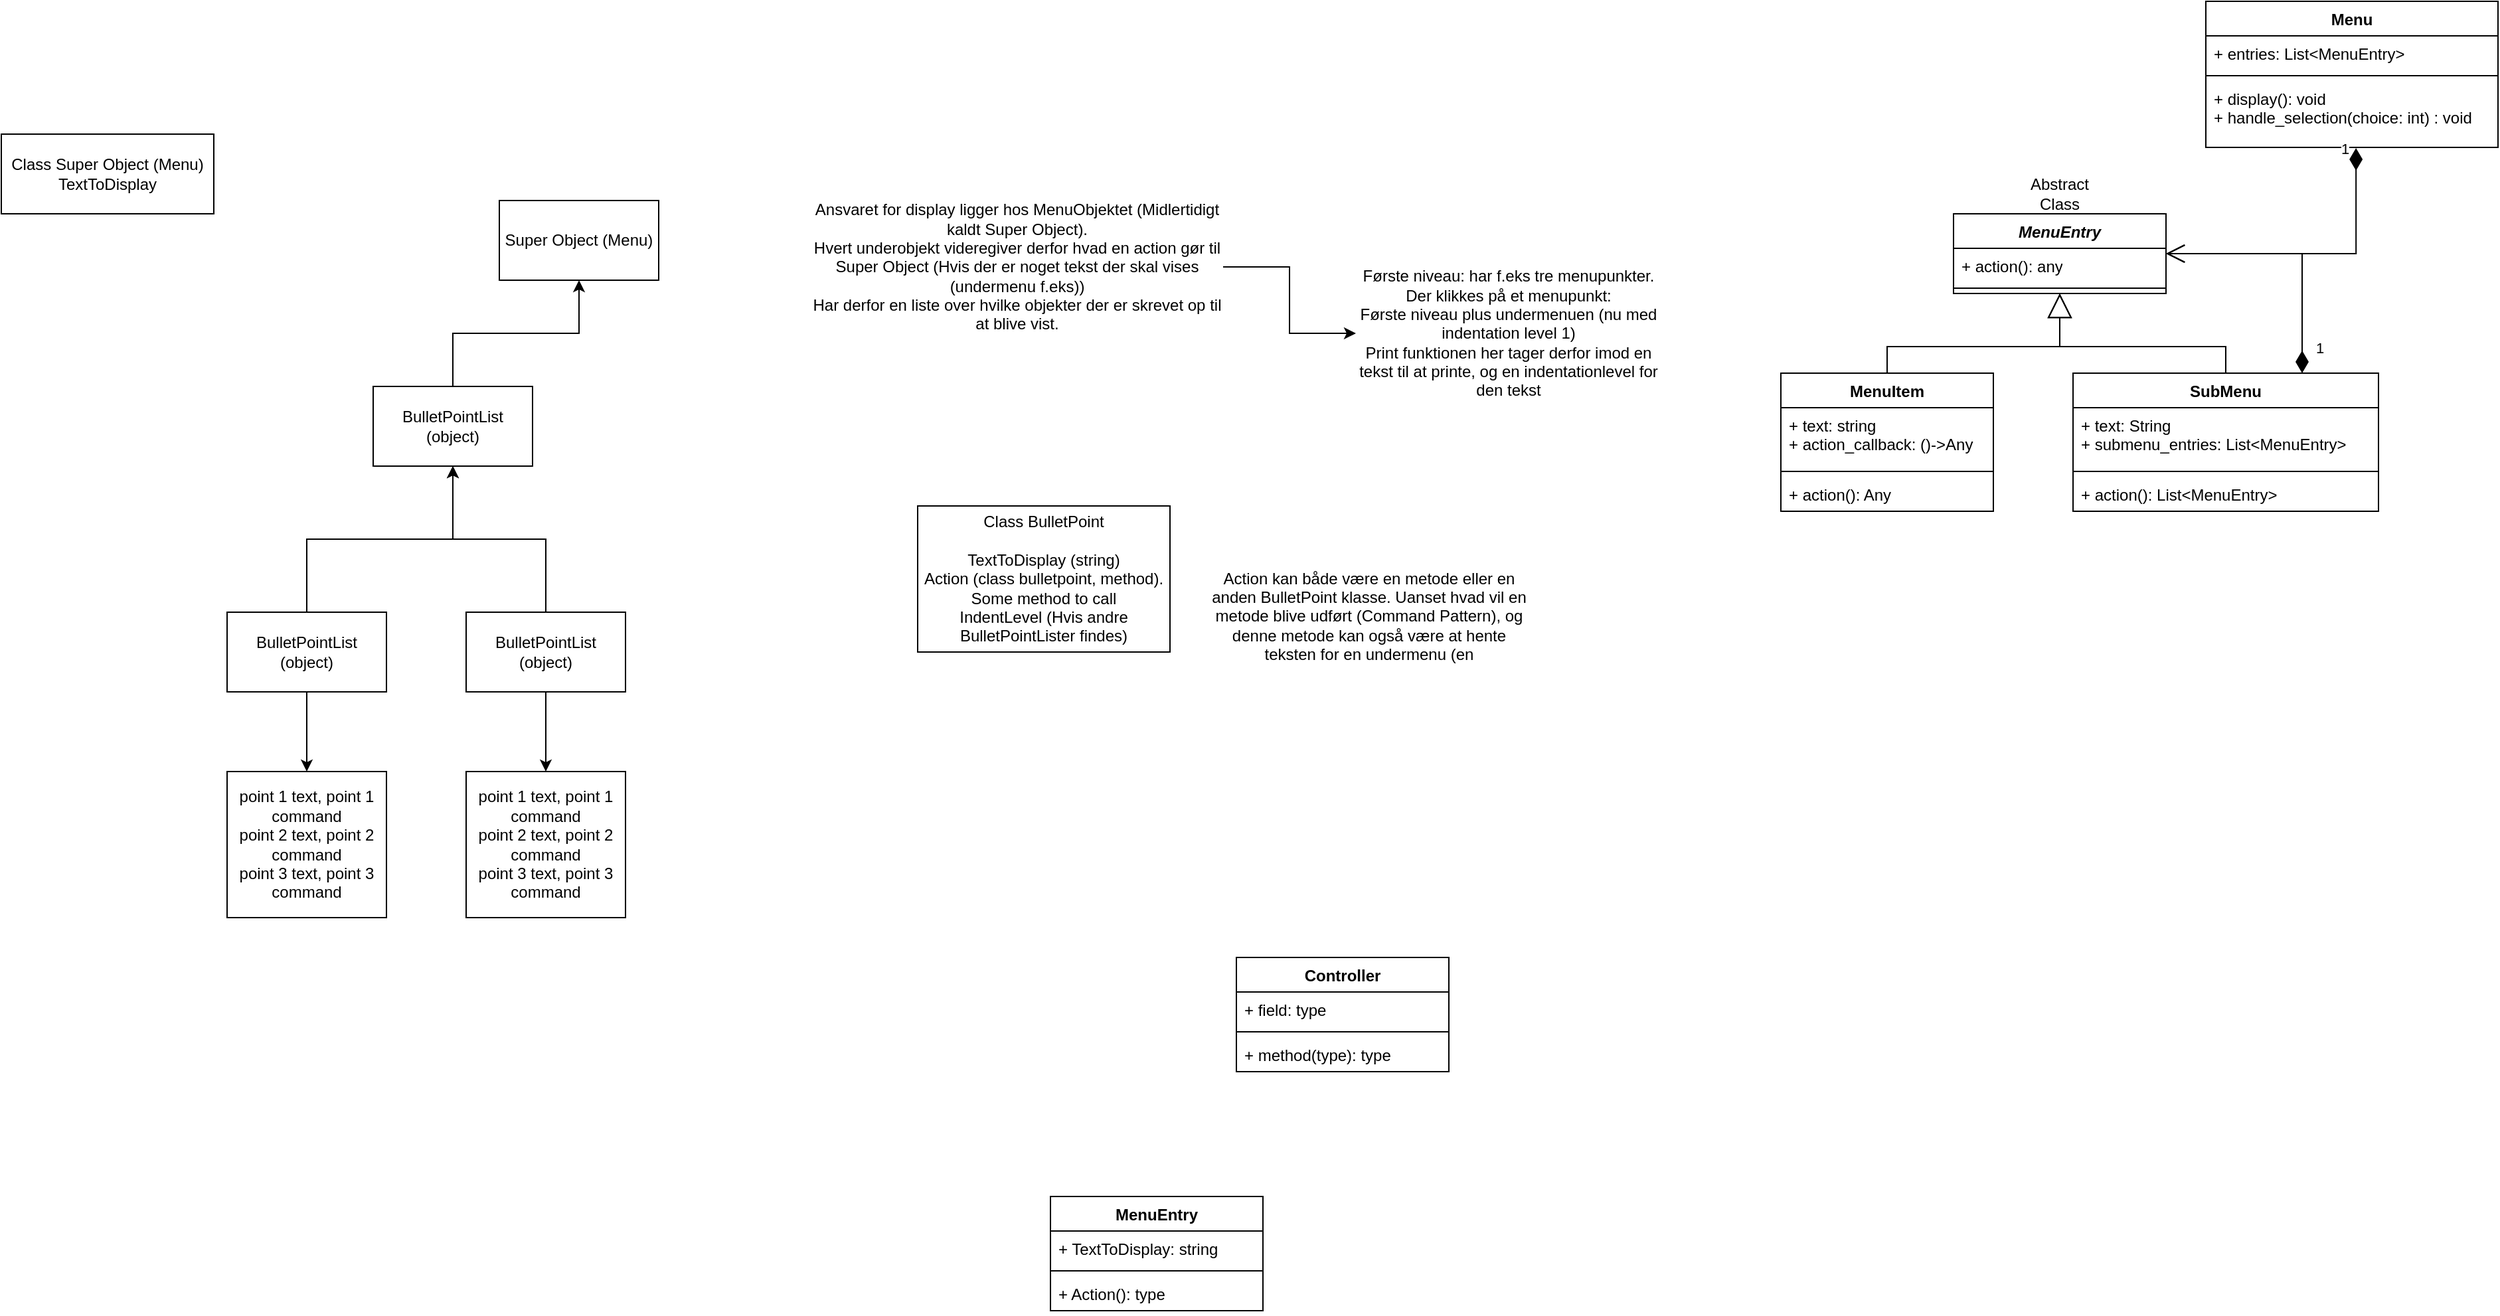 <mxfile version="24.8.0">
  <diagram name="Page-1" id="G6hJM0si6fTuqYt6Moxb">
    <mxGraphModel dx="2368" dy="1792" grid="1" gridSize="10" guides="1" tooltips="1" connect="1" arrows="1" fold="1" page="1" pageScale="1" pageWidth="850" pageHeight="1100" math="0" shadow="0">
      <root>
        <mxCell id="0" />
        <mxCell id="1" parent="0" />
        <mxCell id="-jb9sMKj1SdotMRVWTlM-4" value="" style="edgeStyle=orthogonalEdgeStyle;rounded=0;orthogonalLoop=1;jettySize=auto;html=1;" parent="1" source="-jb9sMKj1SdotMRVWTlM-1" target="-jb9sMKj1SdotMRVWTlM-3" edge="1">
          <mxGeometry relative="1" as="geometry" />
        </mxCell>
        <mxCell id="-jb9sMKj1SdotMRVWTlM-15" style="edgeStyle=orthogonalEdgeStyle;rounded=0;orthogonalLoop=1;jettySize=auto;html=1;entryX=0.5;entryY=1;entryDx=0;entryDy=0;" parent="1" source="-jb9sMKj1SdotMRVWTlM-1" target="-jb9sMKj1SdotMRVWTlM-5" edge="1">
          <mxGeometry relative="1" as="geometry" />
        </mxCell>
        <mxCell id="-jb9sMKj1SdotMRVWTlM-1" value="BulletPointList (object)" style="rounded=0;whiteSpace=wrap;html=1;" parent="1" vertex="1">
          <mxGeometry x="160" y="340" width="120" height="60" as="geometry" />
        </mxCell>
        <mxCell id="-jb9sMKj1SdotMRVWTlM-3" value="point 1 text, point 1 command&lt;div&gt;point 2 text, point 2 command&lt;/div&gt;&lt;div&gt;point 3 text, point 3 command&lt;/div&gt;" style="rounded=0;whiteSpace=wrap;html=1;" parent="1" vertex="1">
          <mxGeometry x="160" y="460" width="120" height="110" as="geometry" />
        </mxCell>
        <mxCell id="-jb9sMKj1SdotMRVWTlM-14" style="edgeStyle=orthogonalEdgeStyle;rounded=0;orthogonalLoop=1;jettySize=auto;html=1;entryX=0.5;entryY=1;entryDx=0;entryDy=0;" parent="1" source="-jb9sMKj1SdotMRVWTlM-5" target="-jb9sMKj1SdotMRVWTlM-12" edge="1">
          <mxGeometry relative="1" as="geometry" />
        </mxCell>
        <mxCell id="-jb9sMKj1SdotMRVWTlM-5" value="BulletPointList (object)" style="rounded=0;whiteSpace=wrap;html=1;" parent="1" vertex="1">
          <mxGeometry x="270" y="170" width="120" height="60" as="geometry" />
        </mxCell>
        <mxCell id="-jb9sMKj1SdotMRVWTlM-11" style="edgeStyle=orthogonalEdgeStyle;rounded=0;orthogonalLoop=1;jettySize=auto;html=1;entryX=0.5;entryY=0;entryDx=0;entryDy=0;" parent="1" source="-jb9sMKj1SdotMRVWTlM-8" target="-jb9sMKj1SdotMRVWTlM-10" edge="1">
          <mxGeometry relative="1" as="geometry" />
        </mxCell>
        <mxCell id="-jb9sMKj1SdotMRVWTlM-28" style="edgeStyle=orthogonalEdgeStyle;rounded=0;orthogonalLoop=1;jettySize=auto;html=1;" parent="1" source="-jb9sMKj1SdotMRVWTlM-8" target="-jb9sMKj1SdotMRVWTlM-5" edge="1">
          <mxGeometry relative="1" as="geometry" />
        </mxCell>
        <mxCell id="-jb9sMKj1SdotMRVWTlM-8" value="BulletPointList (object)" style="rounded=0;whiteSpace=wrap;html=1;" parent="1" vertex="1">
          <mxGeometry x="340" y="340" width="120" height="60" as="geometry" />
        </mxCell>
        <mxCell id="-jb9sMKj1SdotMRVWTlM-10" value="point 1 text, point 1 command&lt;div&gt;point 2 text, point 2 command&lt;/div&gt;&lt;div&gt;point 3 text, point 3 command&lt;/div&gt;" style="rounded=0;whiteSpace=wrap;html=1;" parent="1" vertex="1">
          <mxGeometry x="340" y="460" width="120" height="110" as="geometry" />
        </mxCell>
        <mxCell id="-jb9sMKj1SdotMRVWTlM-12" value="Super Object (Menu)" style="rounded=0;whiteSpace=wrap;html=1;" parent="1" vertex="1">
          <mxGeometry x="365" y="30" width="120" height="60" as="geometry" />
        </mxCell>
        <mxCell id="-jb9sMKj1SdotMRVWTlM-22" value="Class BulletPoint&lt;div&gt;&lt;br&gt;&lt;/div&gt;&lt;div&gt;TextToDisplay (string)&lt;/div&gt;&lt;div&gt;Action (class bulletpoint, method). Some method to call&lt;/div&gt;&lt;div&gt;IndentLevel (Hvis andre BulletPointLister findes)&lt;/div&gt;" style="rounded=0;whiteSpace=wrap;html=1;" parent="1" vertex="1">
          <mxGeometry x="680" y="260" width="190" height="110" as="geometry" />
        </mxCell>
        <mxCell id="-jb9sMKj1SdotMRVWTlM-23" value="Action kan både være en metode eller en anden BulletPoint klasse. Uanset hvad vil en metode blive udført (Command Pattern), og denne metode kan også være at hente teksten for en undermenu (en" style="text;html=1;align=center;verticalAlign=middle;whiteSpace=wrap;rounded=0;" parent="1" vertex="1">
          <mxGeometry x="900" y="290" width="240" height="105" as="geometry" />
        </mxCell>
        <mxCell id="-jb9sMKj1SdotMRVWTlM-26" style="edgeStyle=orthogonalEdgeStyle;rounded=0;orthogonalLoop=1;jettySize=auto;html=1;" parent="1" source="-jb9sMKj1SdotMRVWTlM-24" target="-jb9sMKj1SdotMRVWTlM-25" edge="1">
          <mxGeometry relative="1" as="geometry" />
        </mxCell>
        <mxCell id="-jb9sMKj1SdotMRVWTlM-24" value="Ansvaret for display ligger hos MenuObjektet (Midlertidigt kaldt Super Object).&lt;div&gt;Hvert underobjekt videregiver derfor hvad en action gør til Super Object (Hvis der er noget tekst der skal vises (undermenu f.eks))&lt;/div&gt;&lt;div&gt;Har derfor en liste over hvilke objekter der er skrevet op til at blive vist.&lt;/div&gt;" style="text;html=1;align=center;verticalAlign=middle;whiteSpace=wrap;rounded=0;" parent="1" vertex="1">
          <mxGeometry x="600" y="-10" width="310" height="180" as="geometry" />
        </mxCell>
        <mxCell id="-jb9sMKj1SdotMRVWTlM-25" value="Første niveau: har f.eks tre menupunkter. Der klikkes på et menupunkt:&lt;div&gt;Første niveau plus undermenuen (nu med indentation level 1)&lt;/div&gt;&lt;div&gt;Print funktionen her tager derfor imod en tekst til at printe, og en indentationlevel for den tekst&lt;/div&gt;" style="text;html=1;align=center;verticalAlign=middle;whiteSpace=wrap;rounded=0;" parent="1" vertex="1">
          <mxGeometry x="1010" y="70" width="230" height="120" as="geometry" />
        </mxCell>
        <mxCell id="-jb9sMKj1SdotMRVWTlM-27" value="Class Super Object (Menu)&lt;div&gt;TextToDisplay&lt;/div&gt;" style="rounded=0;whiteSpace=wrap;html=1;" parent="1" vertex="1">
          <mxGeometry x="-10" y="-20" width="160" height="60" as="geometry" />
        </mxCell>
        <mxCell id="XkceAxPqMecO4rNlu9bh-1" value="Controller" style="swimlane;fontStyle=1;align=center;verticalAlign=top;childLayout=stackLayout;horizontal=1;startSize=26;horizontalStack=0;resizeParent=1;resizeParentMax=0;resizeLast=0;collapsible=1;marginBottom=0;whiteSpace=wrap;html=1;" parent="1" vertex="1">
          <mxGeometry x="920" y="600" width="160" height="86" as="geometry" />
        </mxCell>
        <mxCell id="XkceAxPqMecO4rNlu9bh-2" value="+ field: type" style="text;strokeColor=none;fillColor=none;align=left;verticalAlign=top;spacingLeft=4;spacingRight=4;overflow=hidden;rotatable=0;points=[[0,0.5],[1,0.5]];portConstraint=eastwest;whiteSpace=wrap;html=1;" parent="XkceAxPqMecO4rNlu9bh-1" vertex="1">
          <mxGeometry y="26" width="160" height="26" as="geometry" />
        </mxCell>
        <mxCell id="XkceAxPqMecO4rNlu9bh-3" value="" style="line;strokeWidth=1;fillColor=none;align=left;verticalAlign=middle;spacingTop=-1;spacingLeft=3;spacingRight=3;rotatable=0;labelPosition=right;points=[];portConstraint=eastwest;strokeColor=inherit;" parent="XkceAxPqMecO4rNlu9bh-1" vertex="1">
          <mxGeometry y="52" width="160" height="8" as="geometry" />
        </mxCell>
        <mxCell id="XkceAxPqMecO4rNlu9bh-4" value="+ method(type): type" style="text;strokeColor=none;fillColor=none;align=left;verticalAlign=top;spacingLeft=4;spacingRight=4;overflow=hidden;rotatable=0;points=[[0,0.5],[1,0.5]];portConstraint=eastwest;whiteSpace=wrap;html=1;" parent="XkceAxPqMecO4rNlu9bh-1" vertex="1">
          <mxGeometry y="60" width="160" height="26" as="geometry" />
        </mxCell>
        <mxCell id="XkceAxPqMecO4rNlu9bh-5" value="MenuEntry" style="swimlane;fontStyle=1;align=center;verticalAlign=top;childLayout=stackLayout;horizontal=1;startSize=26;horizontalStack=0;resizeParent=1;resizeParentMax=0;resizeLast=0;collapsible=1;marginBottom=0;whiteSpace=wrap;html=1;" parent="1" vertex="1">
          <mxGeometry x="780" y="780" width="160" height="86" as="geometry" />
        </mxCell>
        <mxCell id="XkceAxPqMecO4rNlu9bh-6" value="+ TextToDisplay: string" style="text;strokeColor=none;fillColor=none;align=left;verticalAlign=top;spacingLeft=4;spacingRight=4;overflow=hidden;rotatable=0;points=[[0,0.5],[1,0.5]];portConstraint=eastwest;whiteSpace=wrap;html=1;" parent="XkceAxPqMecO4rNlu9bh-5" vertex="1">
          <mxGeometry y="26" width="160" height="26" as="geometry" />
        </mxCell>
        <mxCell id="XkceAxPqMecO4rNlu9bh-7" value="" style="line;strokeWidth=1;fillColor=none;align=left;verticalAlign=middle;spacingTop=-1;spacingLeft=3;spacingRight=3;rotatable=0;labelPosition=right;points=[];portConstraint=eastwest;strokeColor=inherit;" parent="XkceAxPqMecO4rNlu9bh-5" vertex="1">
          <mxGeometry y="52" width="160" height="8" as="geometry" />
        </mxCell>
        <mxCell id="XkceAxPqMecO4rNlu9bh-8" value="+ Action(): type" style="text;strokeColor=none;fillColor=none;align=left;verticalAlign=top;spacingLeft=4;spacingRight=4;overflow=hidden;rotatable=0;points=[[0,0.5],[1,0.5]];portConstraint=eastwest;whiteSpace=wrap;html=1;" parent="XkceAxPqMecO4rNlu9bh-5" vertex="1">
          <mxGeometry y="60" width="160" height="26" as="geometry" />
        </mxCell>
        <mxCell id="pX4h2CPM5vrpghF7Xj_y-1" value="&lt;i&gt;MenuEntry&lt;/i&gt;" style="swimlane;fontStyle=1;align=center;verticalAlign=top;childLayout=stackLayout;horizontal=1;startSize=26;horizontalStack=0;resizeParent=1;resizeParentMax=0;resizeLast=0;collapsible=1;marginBottom=0;whiteSpace=wrap;html=1;" vertex="1" parent="1">
          <mxGeometry x="1460" y="40" width="160" height="60" as="geometry" />
        </mxCell>
        <mxCell id="pX4h2CPM5vrpghF7Xj_y-2" value="+ action(): any" style="text;strokeColor=none;fillColor=none;align=left;verticalAlign=top;spacingLeft=4;spacingRight=4;overflow=hidden;rotatable=0;points=[[0,0.5],[1,0.5]];portConstraint=eastwest;whiteSpace=wrap;html=1;" vertex="1" parent="pX4h2CPM5vrpghF7Xj_y-1">
          <mxGeometry y="26" width="160" height="26" as="geometry" />
        </mxCell>
        <mxCell id="pX4h2CPM5vrpghF7Xj_y-3" value="" style="line;strokeWidth=1;fillColor=none;align=left;verticalAlign=middle;spacingTop=-1;spacingLeft=3;spacingRight=3;rotatable=0;labelPosition=right;points=[];portConstraint=eastwest;strokeColor=inherit;" vertex="1" parent="pX4h2CPM5vrpghF7Xj_y-1">
          <mxGeometry y="52" width="160" height="8" as="geometry" />
        </mxCell>
        <mxCell id="pX4h2CPM5vrpghF7Xj_y-5" value="MenuItem" style="swimlane;fontStyle=1;align=center;verticalAlign=top;childLayout=stackLayout;horizontal=1;startSize=26;horizontalStack=0;resizeParent=1;resizeParentMax=0;resizeLast=0;collapsible=1;marginBottom=0;whiteSpace=wrap;html=1;" vertex="1" parent="1">
          <mxGeometry x="1330" y="160" width="160" height="104" as="geometry" />
        </mxCell>
        <mxCell id="pX4h2CPM5vrpghF7Xj_y-6" value="+ text: string&lt;div&gt;+ action_callback: ()-&amp;gt;Any&lt;/div&gt;" style="text;strokeColor=none;fillColor=none;align=left;verticalAlign=top;spacingLeft=4;spacingRight=4;overflow=hidden;rotatable=0;points=[[0,0.5],[1,0.5]];portConstraint=eastwest;whiteSpace=wrap;html=1;" vertex="1" parent="pX4h2CPM5vrpghF7Xj_y-5">
          <mxGeometry y="26" width="160" height="44" as="geometry" />
        </mxCell>
        <mxCell id="pX4h2CPM5vrpghF7Xj_y-7" value="" style="line;strokeWidth=1;fillColor=none;align=left;verticalAlign=middle;spacingTop=-1;spacingLeft=3;spacingRight=3;rotatable=0;labelPosition=right;points=[];portConstraint=eastwest;strokeColor=inherit;" vertex="1" parent="pX4h2CPM5vrpghF7Xj_y-5">
          <mxGeometry y="70" width="160" height="8" as="geometry" />
        </mxCell>
        <mxCell id="pX4h2CPM5vrpghF7Xj_y-8" value="+ action(): Any" style="text;strokeColor=none;fillColor=none;align=left;verticalAlign=top;spacingLeft=4;spacingRight=4;overflow=hidden;rotatable=0;points=[[0,0.5],[1,0.5]];portConstraint=eastwest;whiteSpace=wrap;html=1;" vertex="1" parent="pX4h2CPM5vrpghF7Xj_y-5">
          <mxGeometry y="78" width="160" height="26" as="geometry" />
        </mxCell>
        <mxCell id="pX4h2CPM5vrpghF7Xj_y-9" value="SubMenu" style="swimlane;fontStyle=1;align=center;verticalAlign=top;childLayout=stackLayout;horizontal=1;startSize=26;horizontalStack=0;resizeParent=1;resizeParentMax=0;resizeLast=0;collapsible=1;marginBottom=0;whiteSpace=wrap;html=1;" vertex="1" parent="1">
          <mxGeometry x="1550" y="160" width="230" height="104" as="geometry" />
        </mxCell>
        <mxCell id="pX4h2CPM5vrpghF7Xj_y-10" value="+ text: String&lt;div&gt;+ submenu_entries: List&amp;lt;MenuEntry&amp;gt;&lt;/div&gt;" style="text;strokeColor=none;fillColor=none;align=left;verticalAlign=top;spacingLeft=4;spacingRight=4;overflow=hidden;rotatable=0;points=[[0,0.5],[1,0.5]];portConstraint=eastwest;whiteSpace=wrap;html=1;" vertex="1" parent="pX4h2CPM5vrpghF7Xj_y-9">
          <mxGeometry y="26" width="230" height="44" as="geometry" />
        </mxCell>
        <mxCell id="pX4h2CPM5vrpghF7Xj_y-11" value="" style="line;strokeWidth=1;fillColor=none;align=left;verticalAlign=middle;spacingTop=-1;spacingLeft=3;spacingRight=3;rotatable=0;labelPosition=right;points=[];portConstraint=eastwest;strokeColor=inherit;" vertex="1" parent="pX4h2CPM5vrpghF7Xj_y-9">
          <mxGeometry y="70" width="230" height="8" as="geometry" />
        </mxCell>
        <mxCell id="pX4h2CPM5vrpghF7Xj_y-12" value="+ action(): List&amp;lt;MenuEntry&amp;gt;" style="text;strokeColor=none;fillColor=none;align=left;verticalAlign=top;spacingLeft=4;spacingRight=4;overflow=hidden;rotatable=0;points=[[0,0.5],[1,0.5]];portConstraint=eastwest;whiteSpace=wrap;html=1;" vertex="1" parent="pX4h2CPM5vrpghF7Xj_y-9">
          <mxGeometry y="78" width="230" height="26" as="geometry" />
        </mxCell>
        <mxCell id="pX4h2CPM5vrpghF7Xj_y-13" value="Abstract Class" style="text;html=1;align=center;verticalAlign=middle;whiteSpace=wrap;rounded=0;" vertex="1" parent="1">
          <mxGeometry x="1510" y="10" width="60" height="30" as="geometry" />
        </mxCell>
        <mxCell id="pX4h2CPM5vrpghF7Xj_y-14" value="Menu" style="swimlane;fontStyle=1;align=center;verticalAlign=top;childLayout=stackLayout;horizontal=1;startSize=26;horizontalStack=0;resizeParent=1;resizeParentMax=0;resizeLast=0;collapsible=1;marginBottom=0;whiteSpace=wrap;html=1;" vertex="1" parent="1">
          <mxGeometry x="1650" y="-120" width="220" height="110" as="geometry" />
        </mxCell>
        <mxCell id="pX4h2CPM5vrpghF7Xj_y-15" value="+ entries: List&amp;lt;MenuEntry&amp;gt;" style="text;strokeColor=none;fillColor=none;align=left;verticalAlign=top;spacingLeft=4;spacingRight=4;overflow=hidden;rotatable=0;points=[[0,0.5],[1,0.5]];portConstraint=eastwest;whiteSpace=wrap;html=1;" vertex="1" parent="pX4h2CPM5vrpghF7Xj_y-14">
          <mxGeometry y="26" width="220" height="26" as="geometry" />
        </mxCell>
        <mxCell id="pX4h2CPM5vrpghF7Xj_y-16" value="" style="line;strokeWidth=1;fillColor=none;align=left;verticalAlign=middle;spacingTop=-1;spacingLeft=3;spacingRight=3;rotatable=0;labelPosition=right;points=[];portConstraint=eastwest;strokeColor=inherit;" vertex="1" parent="pX4h2CPM5vrpghF7Xj_y-14">
          <mxGeometry y="52" width="220" height="8" as="geometry" />
        </mxCell>
        <mxCell id="pX4h2CPM5vrpghF7Xj_y-17" value="+ display(): void&lt;div&gt;+ handle_selection(choice: int) : void&lt;/div&gt;" style="text;strokeColor=none;fillColor=none;align=left;verticalAlign=top;spacingLeft=4;spacingRight=4;overflow=hidden;rotatable=0;points=[[0,0.5],[1,0.5]];portConstraint=eastwest;whiteSpace=wrap;html=1;" vertex="1" parent="pX4h2CPM5vrpghF7Xj_y-14">
          <mxGeometry y="60" width="220" height="50" as="geometry" />
        </mxCell>
        <mxCell id="pX4h2CPM5vrpghF7Xj_y-18" value="" style="endArrow=block;endSize=16;endFill=0;html=1;rounded=0;exitX=0.5;exitY=0;exitDx=0;exitDy=0;entryX=0.5;entryY=1;entryDx=0;entryDy=0;" edge="1" parent="1" source="pX4h2CPM5vrpghF7Xj_y-5" target="pX4h2CPM5vrpghF7Xj_y-1">
          <mxGeometry width="160" relative="1" as="geometry">
            <mxPoint x="1490" y="230" as="sourcePoint" />
            <mxPoint x="1650" y="230" as="targetPoint" />
            <Array as="points">
              <mxPoint x="1410" y="140" />
              <mxPoint x="1540" y="140" />
            </Array>
          </mxGeometry>
        </mxCell>
        <mxCell id="pX4h2CPM5vrpghF7Xj_y-19" value="" style="endArrow=block;endSize=16;endFill=0;html=1;rounded=0;exitX=0.5;exitY=0;exitDx=0;exitDy=0;entryX=0.5;entryY=1;entryDx=0;entryDy=0;" edge="1" parent="1" source="pX4h2CPM5vrpghF7Xj_y-9" target="pX4h2CPM5vrpghF7Xj_y-1">
          <mxGeometry x="-0.005" width="160" relative="1" as="geometry">
            <mxPoint x="1490" y="230" as="sourcePoint" />
            <mxPoint x="1650" y="230" as="targetPoint" />
            <Array as="points">
              <mxPoint x="1665" y="140" />
              <mxPoint x="1540" y="140" />
            </Array>
            <mxPoint as="offset" />
          </mxGeometry>
        </mxCell>
        <mxCell id="pX4h2CPM5vrpghF7Xj_y-23" value="1" style="endArrow=open;html=1;endSize=12;startArrow=diamondThin;startSize=14;startFill=1;edgeStyle=orthogonalEdgeStyle;align=left;verticalAlign=bottom;rounded=0;exitX=0.75;exitY=0;exitDx=0;exitDy=0;entryX=1;entryY=0.5;entryDx=0;entryDy=0;" edge="1" parent="1" source="pX4h2CPM5vrpghF7Xj_y-9" target="pX4h2CPM5vrpghF7Xj_y-1">
          <mxGeometry x="-0.896" y="-7" relative="1" as="geometry">
            <mxPoint x="1765" y="104.75" as="sourcePoint" />
            <mxPoint x="1720" y="14.75" as="targetPoint" />
            <mxPoint x="1" as="offset" />
          </mxGeometry>
        </mxCell>
        <mxCell id="pX4h2CPM5vrpghF7Xj_y-24" value="1" style="endArrow=open;html=1;endSize=12;startArrow=diamondThin;startSize=14;startFill=1;edgeStyle=orthogonalEdgeStyle;align=left;verticalAlign=bottom;rounded=0;exitX=0.514;exitY=1.01;exitDx=0;exitDy=0;entryX=1;entryY=0.5;entryDx=0;entryDy=0;exitPerimeter=0;" edge="1" parent="1" source="pX4h2CPM5vrpghF7Xj_y-17" target="pX4h2CPM5vrpghF7Xj_y-1">
          <mxGeometry x="-0.915" y="-13" relative="1" as="geometry">
            <mxPoint x="1910.44" y="50.94" as="sourcePoint" />
            <mxPoint x="1640" y="10.006" as="targetPoint" />
            <mxPoint as="offset" />
          </mxGeometry>
        </mxCell>
      </root>
    </mxGraphModel>
  </diagram>
</mxfile>
